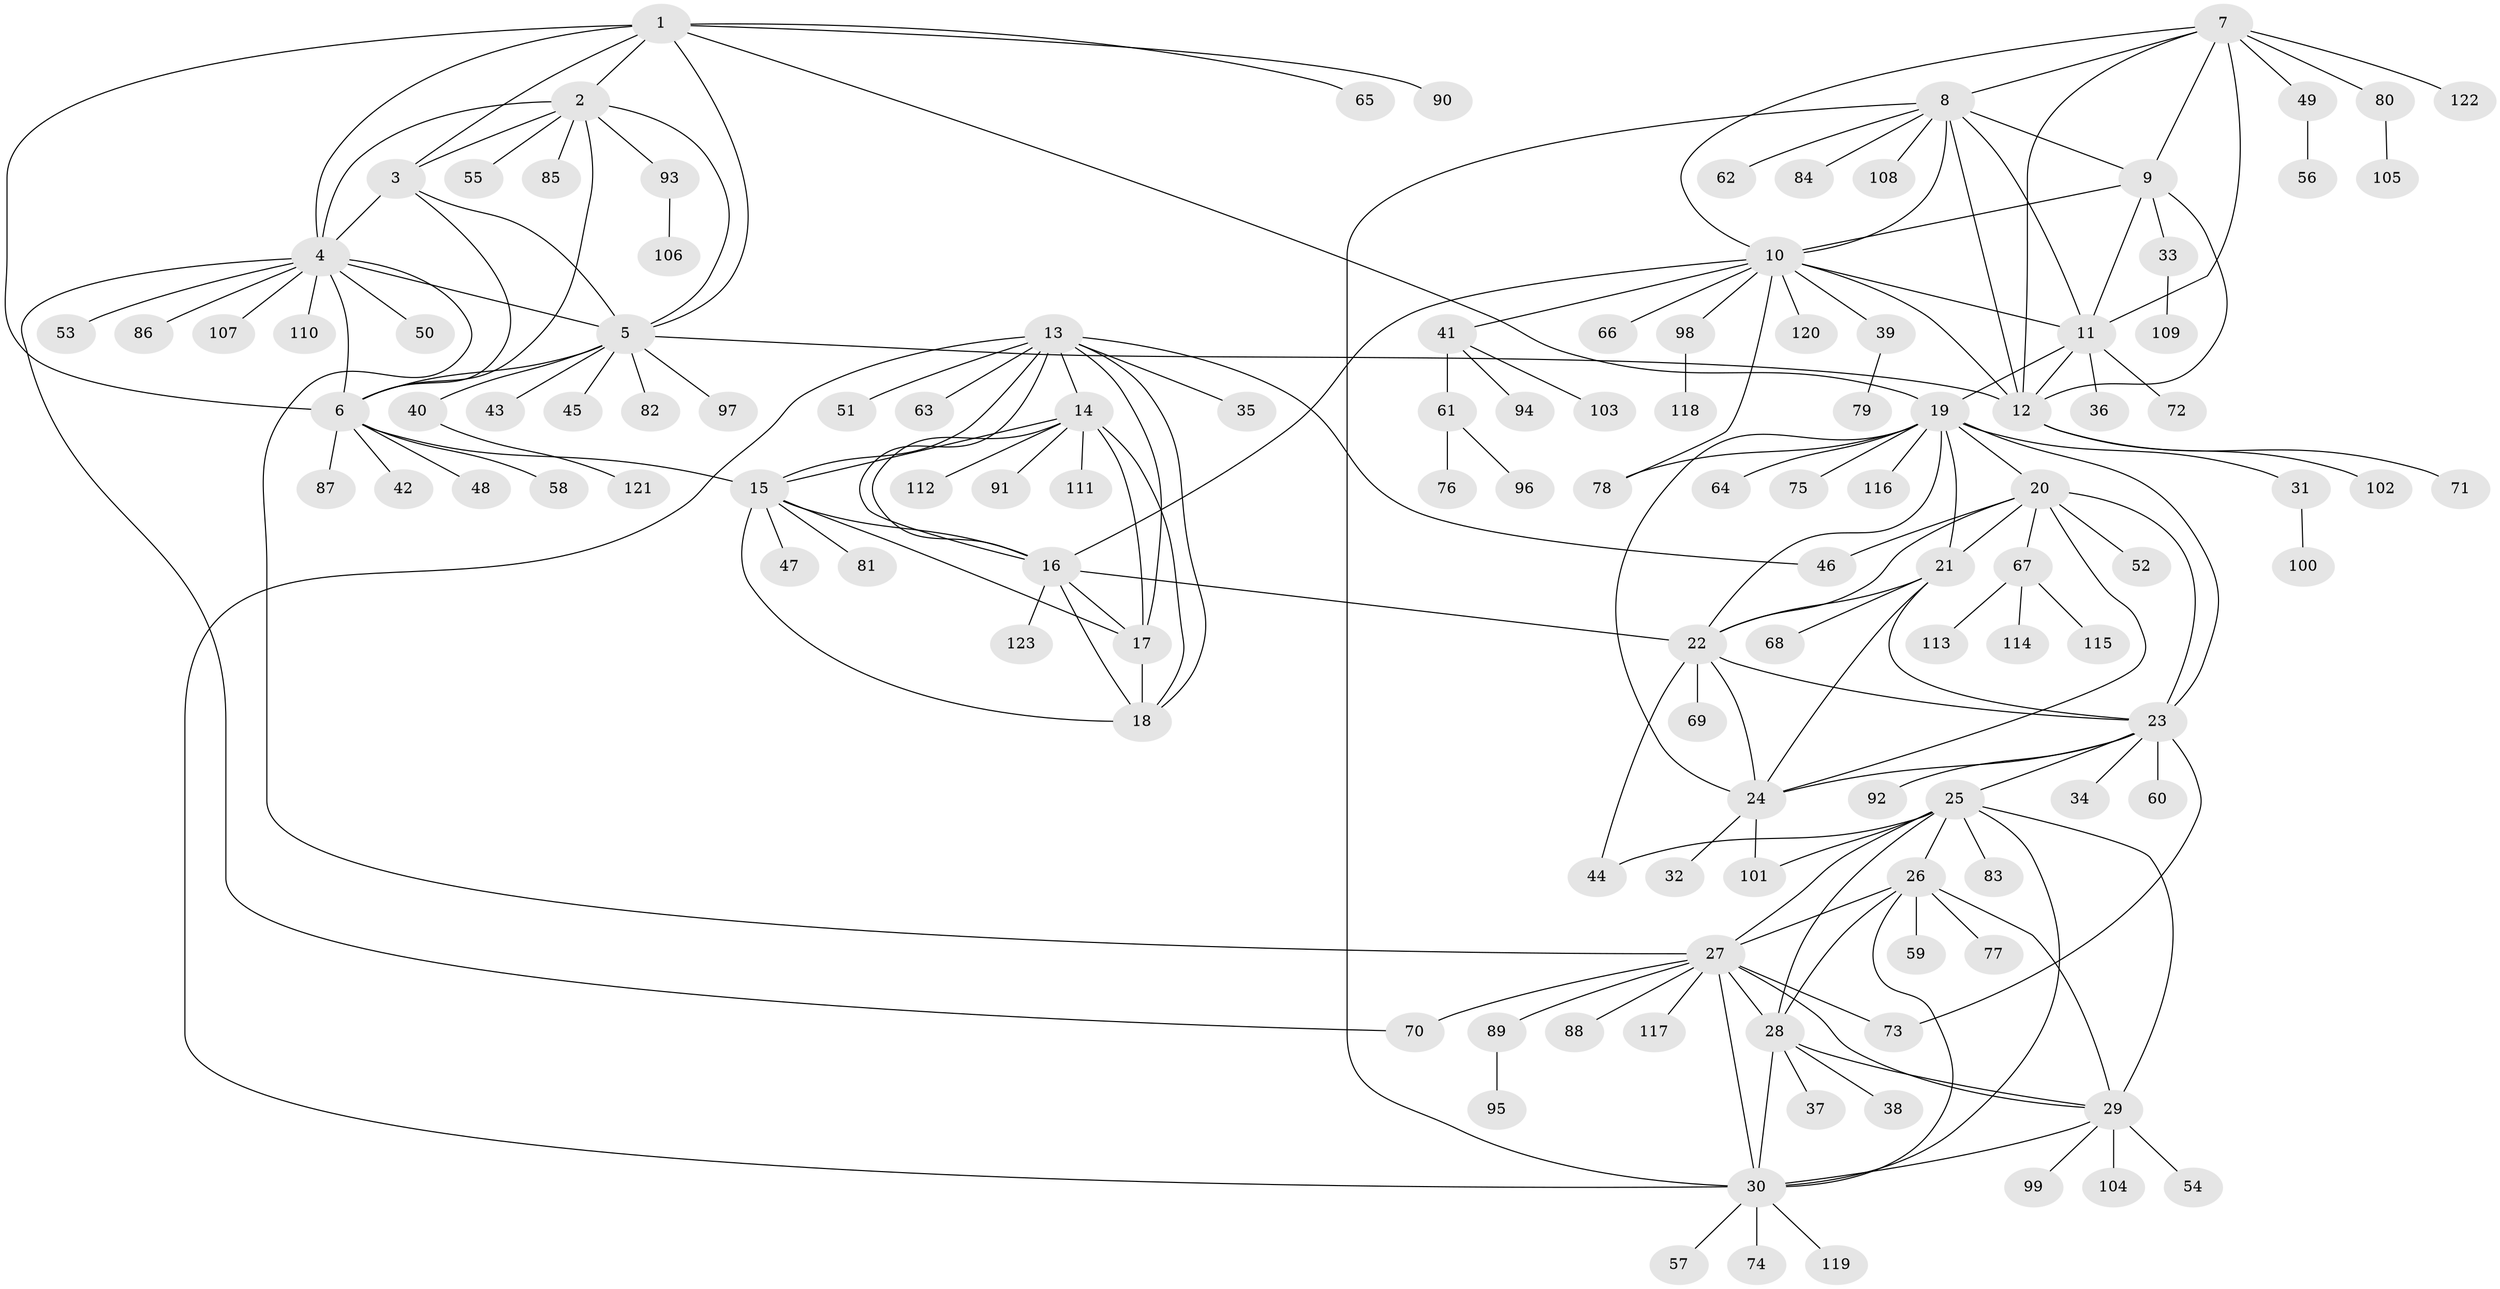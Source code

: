 // coarse degree distribution, {12: 0.021052631578947368, 5: 0.031578947368421054, 9: 0.031578947368421054, 7: 0.05263157894736842, 8: 0.021052631578947368, 6: 0.021052631578947368, 3: 0.021052631578947368, 11: 0.031578947368421054, 4: 0.021052631578947368, 1: 0.6736842105263158, 2: 0.07368421052631578}
// Generated by graph-tools (version 1.1) at 2025/24/03/03/25 07:24:11]
// undirected, 123 vertices, 184 edges
graph export_dot {
graph [start="1"]
  node [color=gray90,style=filled];
  1;
  2;
  3;
  4;
  5;
  6;
  7;
  8;
  9;
  10;
  11;
  12;
  13;
  14;
  15;
  16;
  17;
  18;
  19;
  20;
  21;
  22;
  23;
  24;
  25;
  26;
  27;
  28;
  29;
  30;
  31;
  32;
  33;
  34;
  35;
  36;
  37;
  38;
  39;
  40;
  41;
  42;
  43;
  44;
  45;
  46;
  47;
  48;
  49;
  50;
  51;
  52;
  53;
  54;
  55;
  56;
  57;
  58;
  59;
  60;
  61;
  62;
  63;
  64;
  65;
  66;
  67;
  68;
  69;
  70;
  71;
  72;
  73;
  74;
  75;
  76;
  77;
  78;
  79;
  80;
  81;
  82;
  83;
  84;
  85;
  86;
  87;
  88;
  89;
  90;
  91;
  92;
  93;
  94;
  95;
  96;
  97;
  98;
  99;
  100;
  101;
  102;
  103;
  104;
  105;
  106;
  107;
  108;
  109;
  110;
  111;
  112;
  113;
  114;
  115;
  116;
  117;
  118;
  119;
  120;
  121;
  122;
  123;
  1 -- 2;
  1 -- 3;
  1 -- 4;
  1 -- 5;
  1 -- 6;
  1 -- 19;
  1 -- 65;
  1 -- 90;
  2 -- 3;
  2 -- 4;
  2 -- 5;
  2 -- 6;
  2 -- 55;
  2 -- 85;
  2 -- 93;
  3 -- 4;
  3 -- 5;
  3 -- 6;
  4 -- 5;
  4 -- 6;
  4 -- 27;
  4 -- 50;
  4 -- 53;
  4 -- 70;
  4 -- 86;
  4 -- 107;
  4 -- 110;
  5 -- 6;
  5 -- 12;
  5 -- 40;
  5 -- 43;
  5 -- 45;
  5 -- 82;
  5 -- 97;
  6 -- 15;
  6 -- 42;
  6 -- 48;
  6 -- 58;
  6 -- 87;
  7 -- 8;
  7 -- 9;
  7 -- 10;
  7 -- 11;
  7 -- 12;
  7 -- 49;
  7 -- 80;
  7 -- 122;
  8 -- 9;
  8 -- 10;
  8 -- 11;
  8 -- 12;
  8 -- 30;
  8 -- 62;
  8 -- 84;
  8 -- 108;
  9 -- 10;
  9 -- 11;
  9 -- 12;
  9 -- 33;
  10 -- 11;
  10 -- 12;
  10 -- 16;
  10 -- 39;
  10 -- 41;
  10 -- 66;
  10 -- 78;
  10 -- 98;
  10 -- 120;
  11 -- 12;
  11 -- 19;
  11 -- 36;
  11 -- 72;
  12 -- 71;
  12 -- 102;
  13 -- 14;
  13 -- 15;
  13 -- 16;
  13 -- 17;
  13 -- 18;
  13 -- 30;
  13 -- 35;
  13 -- 46;
  13 -- 51;
  13 -- 63;
  14 -- 15;
  14 -- 16;
  14 -- 17;
  14 -- 18;
  14 -- 91;
  14 -- 111;
  14 -- 112;
  15 -- 16;
  15 -- 17;
  15 -- 18;
  15 -- 47;
  15 -- 81;
  16 -- 17;
  16 -- 18;
  16 -- 22;
  16 -- 123;
  17 -- 18;
  19 -- 20;
  19 -- 21;
  19 -- 22;
  19 -- 23;
  19 -- 24;
  19 -- 31;
  19 -- 64;
  19 -- 75;
  19 -- 78;
  19 -- 116;
  20 -- 21;
  20 -- 22;
  20 -- 23;
  20 -- 24;
  20 -- 46;
  20 -- 52;
  20 -- 67;
  21 -- 22;
  21 -- 23;
  21 -- 24;
  21 -- 68;
  22 -- 23;
  22 -- 24;
  22 -- 44;
  22 -- 69;
  23 -- 24;
  23 -- 25;
  23 -- 34;
  23 -- 60;
  23 -- 73;
  23 -- 92;
  24 -- 32;
  24 -- 101;
  25 -- 26;
  25 -- 27;
  25 -- 28;
  25 -- 29;
  25 -- 30;
  25 -- 44;
  25 -- 83;
  25 -- 101;
  26 -- 27;
  26 -- 28;
  26 -- 29;
  26 -- 30;
  26 -- 59;
  26 -- 77;
  27 -- 28;
  27 -- 29;
  27 -- 30;
  27 -- 70;
  27 -- 73;
  27 -- 88;
  27 -- 89;
  27 -- 117;
  28 -- 29;
  28 -- 30;
  28 -- 37;
  28 -- 38;
  29 -- 30;
  29 -- 54;
  29 -- 99;
  29 -- 104;
  30 -- 57;
  30 -- 74;
  30 -- 119;
  31 -- 100;
  33 -- 109;
  39 -- 79;
  40 -- 121;
  41 -- 61;
  41 -- 94;
  41 -- 103;
  49 -- 56;
  61 -- 76;
  61 -- 96;
  67 -- 113;
  67 -- 114;
  67 -- 115;
  80 -- 105;
  89 -- 95;
  93 -- 106;
  98 -- 118;
}
